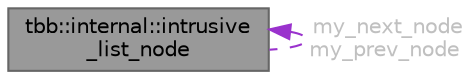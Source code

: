 digraph "tbb::internal::intrusive_list_node"
{
 // LATEX_PDF_SIZE
  bgcolor="transparent";
  edge [fontname=Helvetica,fontsize=10,labelfontname=Helvetica,labelfontsize=10];
  node [fontname=Helvetica,fontsize=10,shape=box,height=0.2,width=0.4];
  Node1 [id="Node000001",label="tbb::internal::intrusive\l_list_node",height=0.2,width=0.4,color="gray40", fillcolor="grey60", style="filled", fontcolor="black",tooltip="Data structure to be inherited by the types that can form intrusive lists."];
  Node1 -> Node1 [id="edge1_Node000001_Node000001",dir="back",color="darkorchid3",style="dashed",tooltip=" ",label=" my_next_node\nmy_prev_node",fontcolor="grey" ];
}
